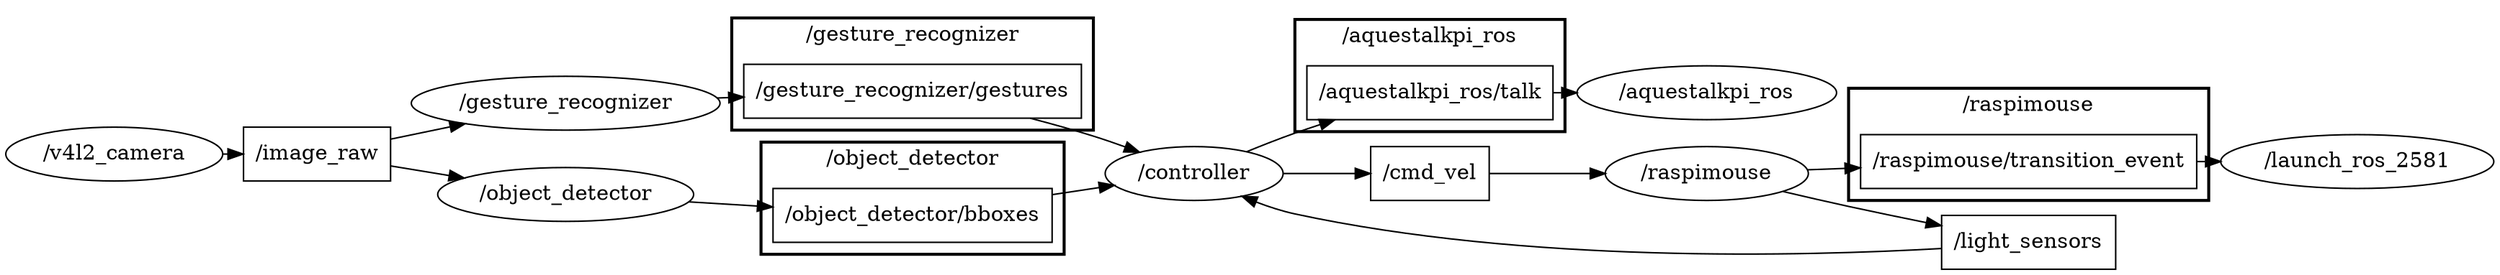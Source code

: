 digraph graphname {
	graph [bb="0,0,1657.8,201",
		compound=True,
		rank=same,
		rankdir=LR,
		ranksep=0.2
	];
	node [label="\N"];
	subgraph cluster___gesture_recognizer {
		graph [bb="483.67,118,724.67,193",
			compound=True,
			label="/gesture_recognizer",
			lheight=0.21,
			lp="604.17,181.5",
			lwidth=1.97,
			rank=same,
			rankdir=LR,
			ranksep=0.2,
			style=bold
		];
		t___gesture_recognizer__gestures	[URL=topic_3A__gesture_recognizer__gestures,
			height=0.5,
			label="/gesture_recognizer/gestures",
			pos="604.17,144",
			shape=box,
			tooltip="topic:/gesture_recognizer/gestures",
			width=3.125];
	}
	subgraph cluster___aquestalkpi_ros {
		graph [bb="858.96,62,1039,137",
			compound=True,
			label="/aquestalkpi_ros",
			lheight=0.21,
			lp="948.96,125.5",
			lwidth=1.62,
			rank=same,
			rankdir=LR,
			ranksep=0.2,
			style=bold
		];
		t___aquestalkpi_ros__talk	[URL=topic_3A__aquestalkpi_ros__talk,
			height=0.5,
			label="/aquestalkpi_ros/talk",
			pos="948.96,88",
			shape=box,
			tooltip="topic:/aquestalkpi_ros/talk",
			width=2.2778];
	}
	subgraph cluster___object_detector {
		graph [bb="503.17,35,705.17,110",
			compound=True,
			label="/object_detector",
			lheight=0.21,
			lp="604.17,98.5",
			lwidth=1.60,
			rank=same,
			rankdir=LR,
			ranksep=0.2,
			style=bold
		];
		t___object_detector__bboxes	[URL=topic_3A__object_detector__bboxes,
			height=0.5,
			label="/object_detector/bboxes",
			pos="604.17,61",
			shape=box,
			tooltip="topic:/object_detector/bboxes",
			width=2.5833];
	}
	subgraph cluster___raspimouse {
		graph [bb="1227.8,8,1467.8,83",
			compound=True,
			label="/raspimouse",
			lheight=0.21,
			lp="1347.8,71.5",
			lwidth=1.22,
			rank=same,
			rankdir=LR,
			ranksep=0.2,
			style=bold
		];
		t___raspimouse__transition_event	[URL=topic_3A__raspimouse__transition_event,
			height=0.5,
			label="/raspimouse/transition_event",
			pos="1347.8,34",
			shape=box,
			tooltip="topic:/raspimouse/transition_event",
			width=3.1111];
	}
	n___controller	[URL=__controller,
		height=0.5,
		label="/controller",
		pos="791.81,88",
		shape=ellipse,
		tooltip="/controller",
		width=1.6429];
	t___gesture_recognizer__gestures -> n___controller	[edgetooltip="Subscription\nnode_name: /controller\ntopic_name: /gesture_recognizer/gestures\nQoS settings\n- reliability: reliable\n- durability: volatile\n- lifespan: 9223372036854775807 ns\n- deadline: 9223372036854775807 ns\n- liveliness: automatic\n- liveliness_lease_duration: 9223372036854775807 ns\n- avoid_ros_namespace_conventions: False",
		penwidth=1,
		pos="e,756.44,102.48 683.04,125.99 696.99,122.33 711.33,118.28 724.67,114 731.86,111.7 739.39,109.01 746.69,106.25"];
	n___aquestalkpi_ros	[URL=__aquestalkpi_ros,
		height=0.5,
		label="/aquestalkpi_ros",
		pos="1133.4,88",
		shape=ellipse,
		tooltip="/aquestalkpi_ros",
		width=2.4012];
	t___aquestalkpi_ros__talk -> n___aquestalkpi_ros	[edgetooltip="Subscription\nnode_name: /aquestalkpi_ros\ntopic_name: /aquestalkpi_ros/talk\nQoS settings\n- reliability: reliable\n- durability: volatile\n- lifespan: 9223372036854775807 ns\n- deadline: 9223372036854775807 ns\n- liveliness: automatic\n- liveliness_lease_duration: 9223372036854775807 ns\n- avoid_ros_namespace_conventions: False",
		penwidth=1,
		pos="e,1046.8,88 1031,88 1032.8,88 1034.6,88 1036.5,88"];
	t___object_detector__bboxes -> n___controller	[edgetooltip="Subscription\nnode_name: /controller\ntopic_name: /object_detector/bboxes\nQoS settings\n- reliability: reliable\n- durability: volatile\n- lifespan: 9223372036854775807 ns\n- deadline: 9223372036854775807 ns\n- liveliness: automatic\n- liveliness_lease_duration: 9223372036854775807 ns\n- avoid_ros_namespace_conventions: False",
		penwidth=1,
		pos="e,738.09,80.332 697.18,74.381 707.6,75.897 718.03,77.415 727.95,78.858"];
	n___launch_ros_2581	[URL=__launch_ros_2581,
		height=0.5,
		label="/launch_ros_2581",
		pos="1566.8,34",
		shape=ellipse,
		tooltip="/launch_ros_2581",
		width=2.5276];
	t___raspimouse__transition_event -> n___launch_ros_2581	[edgetooltip="Subscription\nnode_name: /launch_ros_2581\ntopic_name: /raspimouse/transition_event\nQoS settings\n- reliability: reliable\n- durability: volatile\n- lifespan: 9223372036854775807 ns\n- deadline: 9223372036854775807 ns\n- liveliness: automatic\n- liveliness_lease_duration: 9223372036854775807 ns\n- avoid_ros_namespace_conventions: False",
		penwidth=1,
		pos="e,1475.8,34 1459.9,34 1461.7,34 1463.5,34 1465.4,34"];
	t___cmd_vel	[URL=topic_3A__cmd_vel,
		height=0.5,
		label="/cmd_vel",
		pos="948.96,34",
		shape=box,
		tooltip="topic:/cmd_vel",
		width=1.0972];
	n___raspimouse	[URL=__raspimouse,
		height=0.5,
		label="/raspimouse",
		pos="1133.4,34",
		shape=ellipse,
		tooltip="/raspimouse",
		width=1.8776];
	t___cmd_vel -> n___raspimouse	[edgetooltip="Subscription\nnode_name: /raspimouse\ntopic_name: /cmd_vel\nQoS settings\n- reliability: reliable\n- durability: volatile\n- lifespan: 9223372036854775807 ns\n- deadline: 9223372036854775807 ns\n- liveliness: automatic\n- liveliness_lease_duration: 9223372036854775807 ns\n- avoid_ros_namespace_conventions: False",
		penwidth=1,
		pos="e,1065.7,34 988.65,34 1008.1,34 1032.5,34 1055.6,34"];
	t___image_raw	[URL=topic_3A__image_raw,
		height=0.5,
		label="/image_raw",
		pos="207.29,102",
		shape=box,
		tooltip="topic:/image_raw",
		width=1.3611];
	n___gesture_recognizer	[URL=__gesture_recognizer,
		height=0.5,
		label="/gesture_recognizer",
		pos="372.98,136",
		shape=ellipse,
		tooltip="/gesture_recognizer",
		width=2.8525];
	t___image_raw -> n___gesture_recognizer	[edgetooltip="Subscription\nnode_name: /gesture_recognizer\ntopic_name: /image_raw\nQoS settings\n- reliability: reliable\n- durability: volatile\n- lifespan: 9223372036854775807 ns\n- deadline: 9223372036854775807 ns\n- liveliness: automatic\n- liveliness_lease_duration: 9223372036854775807 ns\n- avoid_ros_namespace_conventions: False",
		penwidth=1,
		pos="e,305.9,122.28 256.51,112.02 268.84,114.58 282.39,117.39 295.75,120.17"];
	n___object_detector	[URL=__object_detector,
		height=0.5,
		label="/object_detector",
		pos="372.98,75",
		shape=ellipse,
		tooltip="/object_detector",
		width=2.3651];
	t___image_raw -> n___object_detector	[edgetooltip="Subscription\nnode_name: /object_detector\ntopic_name: /image_raw\nQoS settings\n- reliability: reliable\n- durability: volatile\n- lifespan: 9223372036854775807 ns\n- deadline: 9223372036854775807 ns\n- liveliness: automatic\n- liveliness_lease_duration: 9223372036854775807 ns\n- avoid_ros_namespace_conventions: False",
		penwidth=1,
		pos="e,305.3,85.999 256.51,94.045 268.69,92.037 282.06,89.831 295.26,87.654"];
	t___light_sensors	[URL=topic_3A__light_sensors,
		height=0.5,
		label="/light_sensors",
		pos="1347.8,132",
		shape=box,
		tooltip="topic:/light_sensors",
		width=1.6111];
	t___light_sensors -> n___controller	[edgetooltip="Subscription\nnode_name: /controller\ntopic_name: /light_sensors\nQoS settings\n- reliability: reliable\n- durability: volatile\n- lifespan: 9223372036854775807 ns\n- deadline: 9223372036854775807 ns\n- liveliness: automatic\n- liveliness_lease_duration: 9223372036854775807 ns\n- avoid_ros_namespace_conventions: False",
		penwidth=1,
		pos="e,808.24,105.53 1289.6,145.6 1196.3,165.03 1007,193 858.96,141 842.56,135.24 827.21,123.51 815.43,112.55"];
	n___raspimouse -> t___raspimouse__transition_event	[edgetooltip="Publisher\nnode_name: /raspimouse\ntopic_name: /raspimouse/transition_event\nQoS settings\n- reliability: reliable\n- durability: volatile\n- lifespan: 9223372036854775807 ns\n- deadline: 9223372036854775807 ns\n- liveliness: automatic\n- liveliness_lease_duration: 9223372036854775807 ns\n- avoid_ros_namespace_conventions: False",
		penwidth=1,
		pos="e,1235.7,34 1201,34 1208.9,34 1217.1,34 1225.5,34"];
	n___raspimouse -> t___light_sensors	[edgetooltip="Publisher\nnode_name: /raspimouse\ntopic_name: /light_sensors\nQoS settings\n- reliability: reliable\n- durability: volatile\n- lifespan: 9223372036854775807 ns\n- deadline: 9223372036854775807 ns\n- liveliness: automatic\n- liveliness_lease_duration: 9223372036854775807 ns\n- avoid_ros_namespace_conventions: False",
		penwidth=1,
		pos="e,1289.6,121.62 1191.1,43.473 1201.7,47.436 1212,53.05 1219.8,61 1228.4,69.581 1219.6,78.186 1227.8,87 1241.7,101.81 1261,111.78 1280,118.49"];
	n___gesture_recognizer -> t___gesture_recognizer__gestures	[edgetooltip="Publisher\nnode_name: /gesture_recognizer\ntopic_name: /gesture_recognizer/gestures\nQoS settings\n- reliability: reliable\n- durability: volatile\n- lifespan: 9223372036854775807 ns\n- deadline: 9223372036854775807 ns\n- liveliness: automatic\n- liveliness_lease_duration: 9223372036854775807 ns\n- avoid_ros_namespace_conventions: False",
		penwidth=1,
		pos="e,491.67,140.11 473.84,139.49 476.42,139.58 479.02,139.67 481.62,139.76"];
	n___controller -> t___aquestalkpi_ros__talk	[edgetooltip="Publisher\nnode_name: /controller\ntopic_name: /aquestalkpi_ros/talk\nQoS settings\n- reliability: reliable\n- durability: volatile\n- lifespan: 9223372036854775807 ns\n- deadline: 9223372036854775807 ns\n- liveliness: automatic\n- liveliness_lease_duration: 9223372036854775807 ns\n- avoid_ros_namespace_conventions: False",
		penwidth=1,
		pos="e,866.77,88 851.03,88 852.8,88 854.59,88 856.38,88"];
	n___controller -> t___cmd_vel	[edgetooltip="Publisher\nnode_name: /controller\ntopic_name: /cmd_vel\nQoS settings\n- reliability: reliable\n- durability: volatile\n- lifespan: 9223372036854775807 ns\n- deadline: 9223372036854775807 ns\n- liveliness: automatic\n- liveliness_lease_duration: 9223372036854775807 ns\n- avoid_ros_namespace_conventions: False",
		penwidth=1,
		pos="e,909.42,42.935 823.68,72.748 834.66,67.659 847.21,62.217 858.96,58 871.92,53.347 886.23,49.11 899.51,45.536"];
	n___v4l2_camera	[URL=__v4l2_camera,
		height=0.5,
		label="/v4l2_camera",
		pos="72.144,102",
		shape=ellipse,
		tooltip="/v4l2_camera",
		width=2.004];
	n___v4l2_camera -> t___image_raw	[edgetooltip="Publisher\nnode_name: /v4l2_camera\ntopic_name: /image_raw\nQoS settings\n- reliability: reliable\n- durability: volatile\n- lifespan: 9223372036854775807 ns\n- deadline: 9223372036854775807 ns\n- liveliness: automatic\n- liveliness_lease_duration: 9223372036854775807 ns\n- avoid_ros_namespace_conventions: False",
		penwidth=1,
		pos="e,157.94,102 144.39,102 145.54,102 146.68,102 147.82,102"];
	n___object_detector -> t___object_detector__bboxes	[edgetooltip="Publisher\nnode_name: /object_detector\ntopic_name: /object_detector/bboxes\nQoS settings\n- reliability: reliable\n- durability: volatile\n- lifespan: 9223372036854775807 ns\n- deadline: 9223372036854775807 ns\n- liveliness: automatic\n- liveliness_lease_duration: 9223372036854775807 ns\n- avoid_ros_namespace_conventions: False",
		penwidth=1,
		pos="e,510.81,66.642 455.1,70.044 469.89,69.141 485.5,68.188 500.81,67.253"];
}
